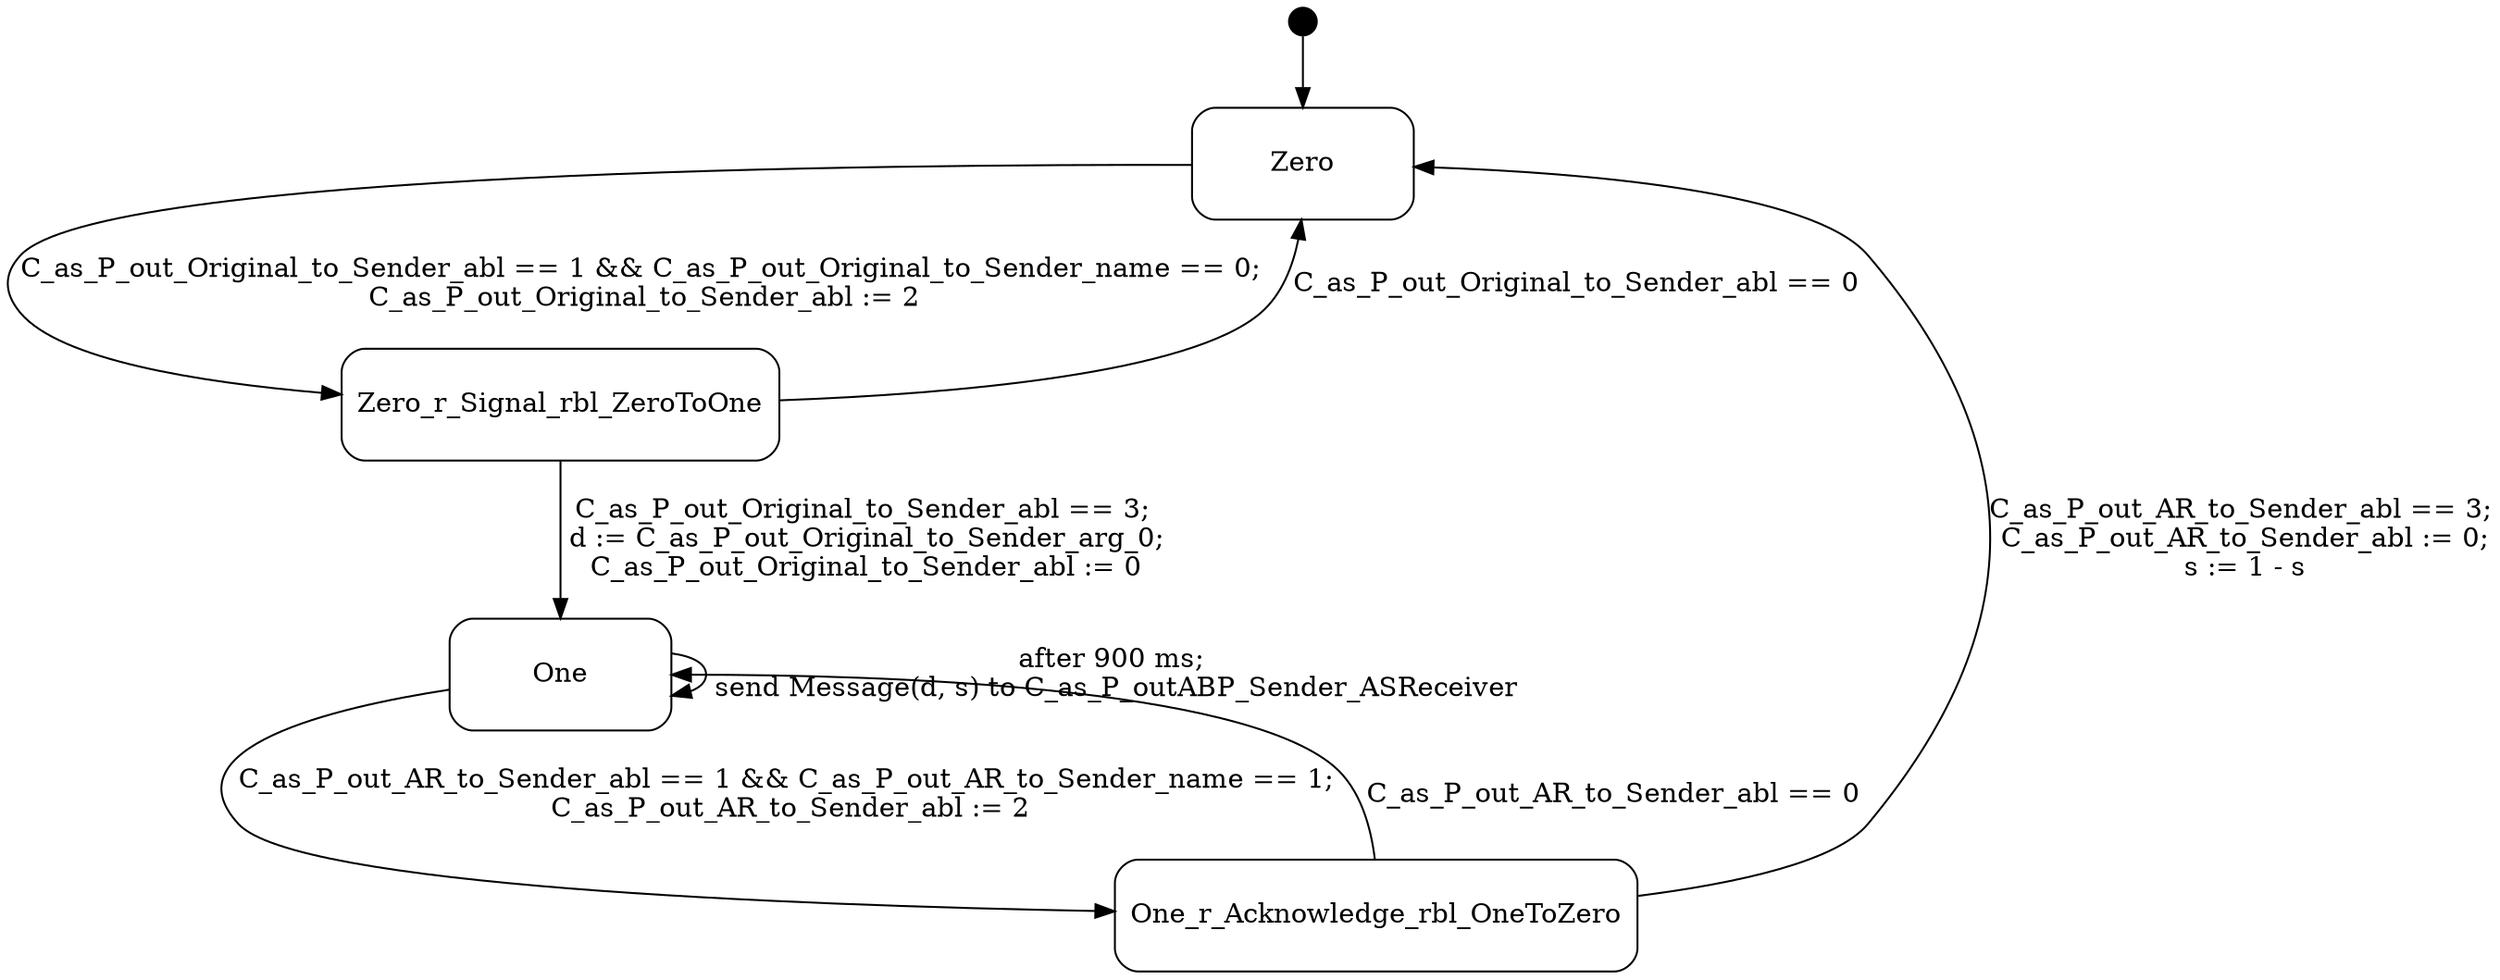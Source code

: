 digraph C_as_P_outABP_Sender_Sender {
  compound = true;
  rank = LR;
node [shape = "point", height = "0.2"] Zero_extra node [shape = "Mrecord", height = "0.8", width = "1.6"] Zero Zero_extra -> Zero

node [shape = "Mrecord", height = "0.8", width = "1.6"] One
node [shape = "Mrecord", height = "0.8", width = "1.6"] Zero_r_Signal_rbl_ZeroToOne
node [shape = "Mrecord", height = "0.8", width = "1.6"] One_r_Acknowledge_rbl_OneToZero



One -> One [label = "after 900 ms;\n send Message(d, s) to C_as_P_outABP_Sender_ASReceiver"];

Zero -> Zero_r_Signal_rbl_ZeroToOne [label = "C_as_P_out_Original_to_Sender_abl == 1 && C_as_P_out_Original_to_Sender_name == 0;\n C_as_P_out_Original_to_Sender_abl := 2"];

Zero_r_Signal_rbl_ZeroToOne -> One [label = "C_as_P_out_Original_to_Sender_abl == 3;\n d := C_as_P_out_Original_to_Sender_arg_0;\n C_as_P_out_Original_to_Sender_abl := 0"];

Zero_r_Signal_rbl_ZeroToOne -> Zero [label = "C_as_P_out_Original_to_Sender_abl == 0"];

One -> One_r_Acknowledge_rbl_OneToZero [label = "C_as_P_out_AR_to_Sender_abl == 1 && C_as_P_out_AR_to_Sender_name == 1;\n C_as_P_out_AR_to_Sender_abl := 2"];

One_r_Acknowledge_rbl_OneToZero -> Zero [label = "C_as_P_out_AR_to_Sender_abl == 3;\n C_as_P_out_AR_to_Sender_abl := 0;\n s := 1 - s"];

One_r_Acknowledge_rbl_OneToZero -> One [label = "C_as_P_out_AR_to_Sender_abl == 0"];

}

